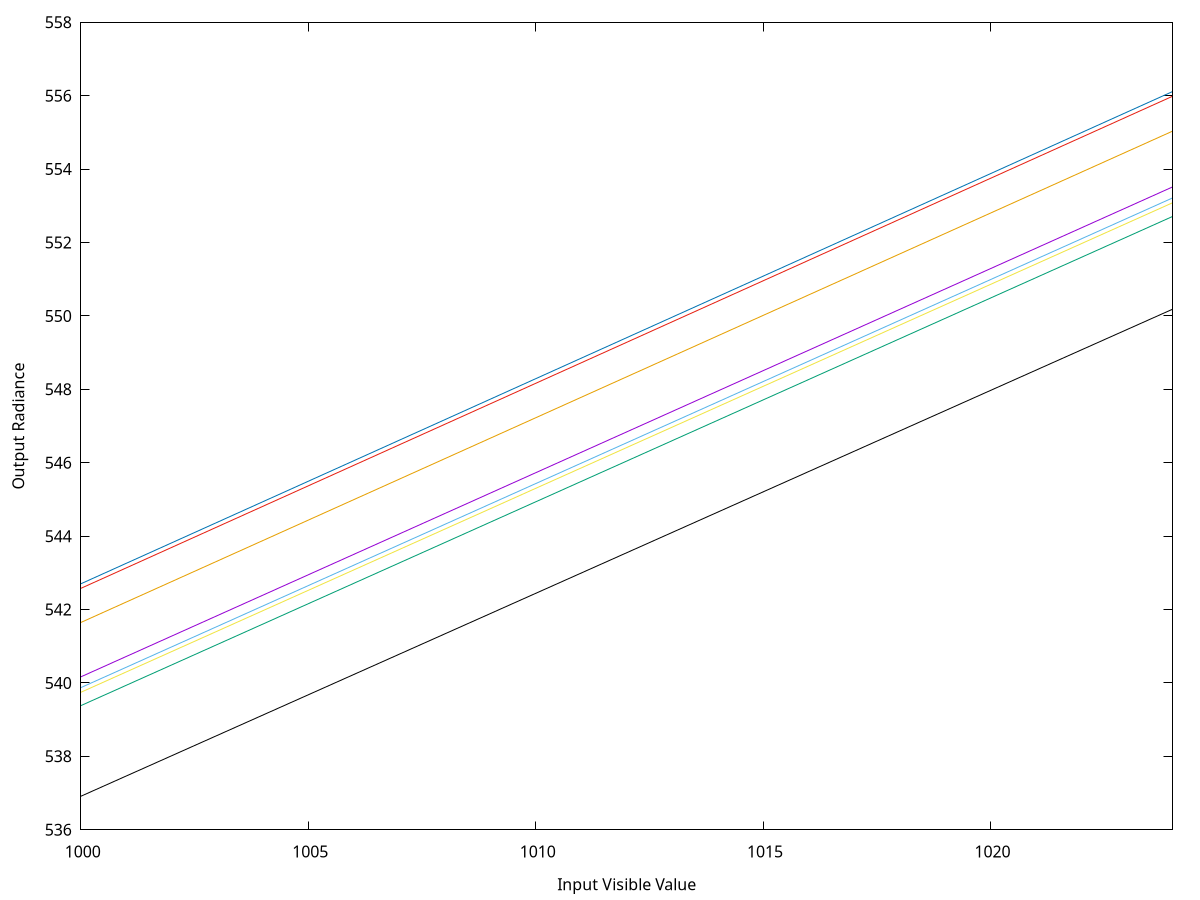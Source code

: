 set xlabel "{Input Visible Value}"
set ylabel "{Output Radiance}"
set logscale y 2
unset logscale y
#set key top left reverse Left spacing 1
plot [x=1000:1024] \
0.556156754493713*x-15.9905986785889 notitle,\
0.5552978515625*x	-15.9157981872559 notitle,\
0.555898070335388*x-16.0252838134766 notitle,\
0.557762682437897*x-16.1150817871094 notitle,\
0.555723786354065*x-15.9786987304688 notitle,\
0.558797776699066*x-16.0962829589844 notitle,\
0.558652997016907*x-16.0759735107422 notitle,\
0.552897095680237*x-15.9843988418579 notitle\

#IVRAL: 0.00201523979194462
